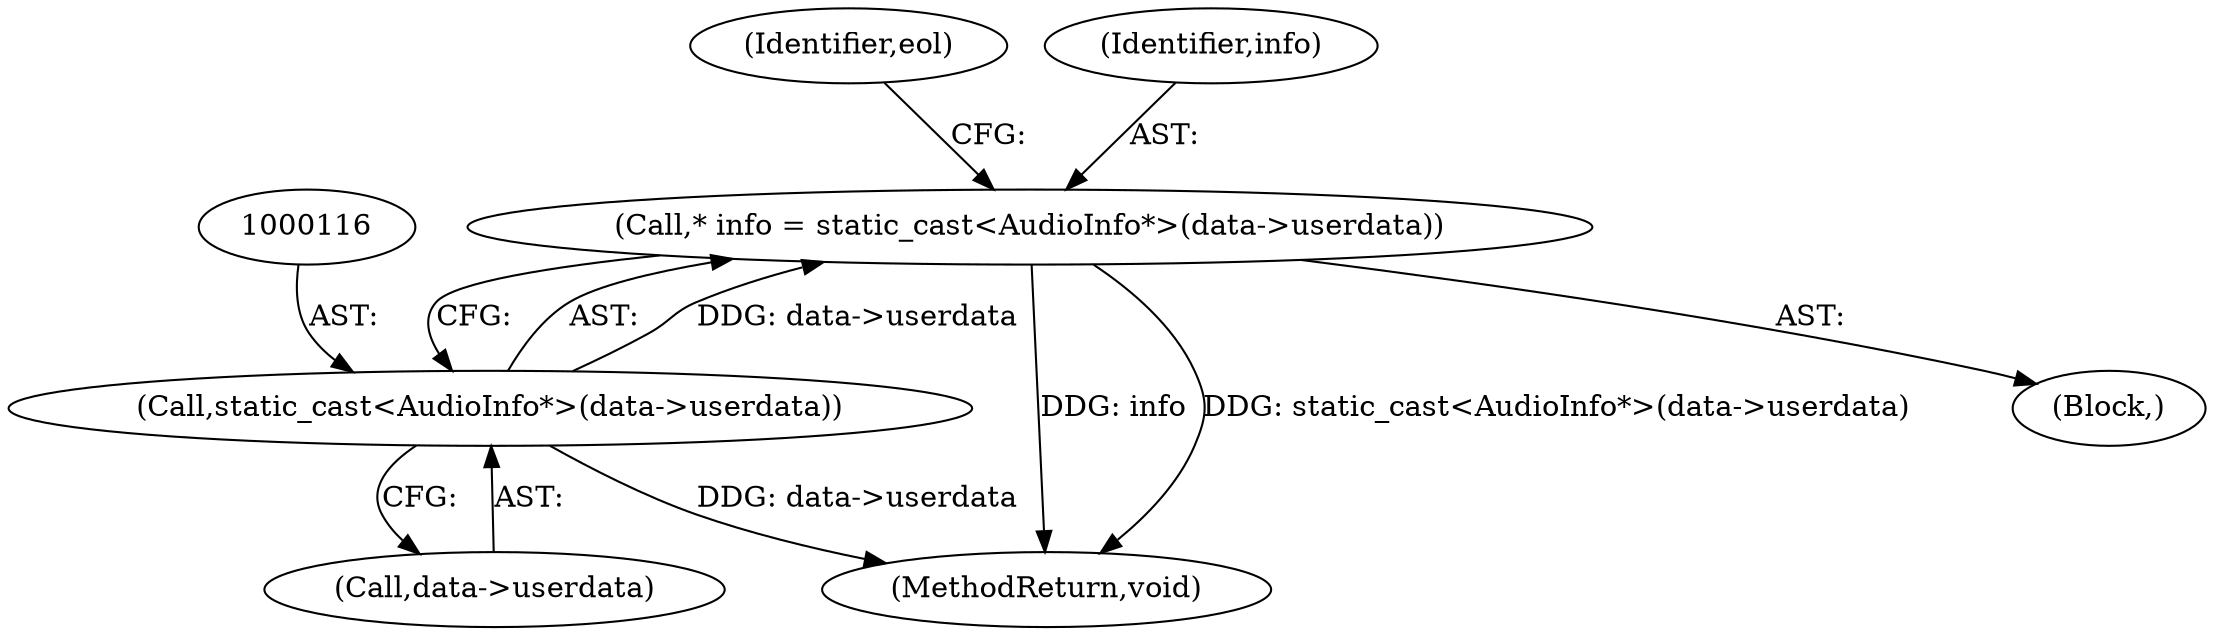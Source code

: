 digraph "0_Chrome_51dfe5e3b332bcea02fb4d4c7493ae841106dd9b_14@pointer" {
"1000113" [label="(Call,* info = static_cast<AudioInfo*>(data->userdata))"];
"1000115" [label="(Call,static_cast<AudioInfo*>(data->userdata))"];
"1000122" [label="(Identifier,eol)"];
"1000115" [label="(Call,static_cast<AudioInfo*>(data->userdata))"];
"1000114" [label="(Identifier,info)"];
"1000148" [label="(MethodReturn,void)"];
"1000113" [label="(Call,* info = static_cast<AudioInfo*>(data->userdata))"];
"1000105" [label="(Block,)"];
"1000117" [label="(Call,data->userdata)"];
"1000113" -> "1000105"  [label="AST: "];
"1000113" -> "1000115"  [label="CFG: "];
"1000114" -> "1000113"  [label="AST: "];
"1000115" -> "1000113"  [label="AST: "];
"1000122" -> "1000113"  [label="CFG: "];
"1000113" -> "1000148"  [label="DDG: info"];
"1000113" -> "1000148"  [label="DDG: static_cast<AudioInfo*>(data->userdata)"];
"1000115" -> "1000113"  [label="DDG: data->userdata"];
"1000115" -> "1000117"  [label="CFG: "];
"1000116" -> "1000115"  [label="AST: "];
"1000117" -> "1000115"  [label="AST: "];
"1000115" -> "1000148"  [label="DDG: data->userdata"];
}
